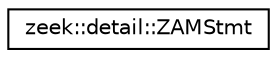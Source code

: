 digraph "Graphical Class Hierarchy"
{
 // LATEX_PDF_SIZE
  edge [fontname="Helvetica",fontsize="10",labelfontname="Helvetica",labelfontsize="10"];
  node [fontname="Helvetica",fontsize="10",shape=record];
  rankdir="LR";
  Node0 [label="zeek::detail::ZAMStmt",height=0.2,width=0.4,color="black", fillcolor="white", style="filled",URL="$dc/d23/classzeek_1_1detail_1_1ZAMStmt.html",tooltip=" "];
}
